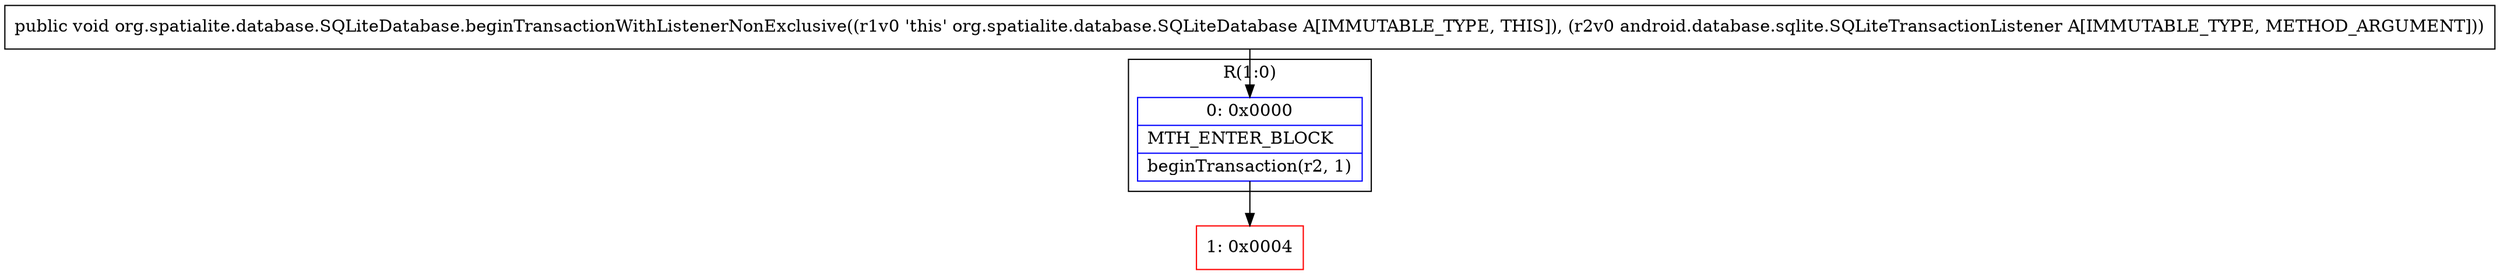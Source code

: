 digraph "CFG fororg.spatialite.database.SQLiteDatabase.beginTransactionWithListenerNonExclusive(Landroid\/database\/sqlite\/SQLiteTransactionListener;)V" {
subgraph cluster_Region_356705847 {
label = "R(1:0)";
node [shape=record,color=blue];
Node_0 [shape=record,label="{0\:\ 0x0000|MTH_ENTER_BLOCK\l|beginTransaction(r2, 1)\l}"];
}
Node_1 [shape=record,color=red,label="{1\:\ 0x0004}"];
MethodNode[shape=record,label="{public void org.spatialite.database.SQLiteDatabase.beginTransactionWithListenerNonExclusive((r1v0 'this' org.spatialite.database.SQLiteDatabase A[IMMUTABLE_TYPE, THIS]), (r2v0 android.database.sqlite.SQLiteTransactionListener A[IMMUTABLE_TYPE, METHOD_ARGUMENT])) }"];
MethodNode -> Node_0;
Node_0 -> Node_1;
}

